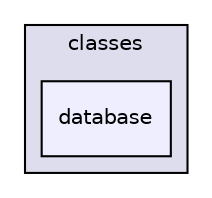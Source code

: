 digraph "classes/database" {
  compound=true
  node [ fontsize="10", fontname="Helvetica"];
  edge [ labelfontsize="10", labelfontname="Helvetica"];
  subgraph clusterdir_b02e4219757ae4e3a0f1714873865bbf {
    graph [ bgcolor="#ddddee", pencolor="black", label="classes" fontname="Helvetica", fontsize="10", URL="dir_b02e4219757ae4e3a0f1714873865bbf.html"]
  dir_8f097a2e1a95dd69abda0382eb0b1f91 [shape=box, label="database", style="filled", fillcolor="#eeeeff", pencolor="black", URL="dir_8f097a2e1a95dd69abda0382eb0b1f91.html"];
  }
}
